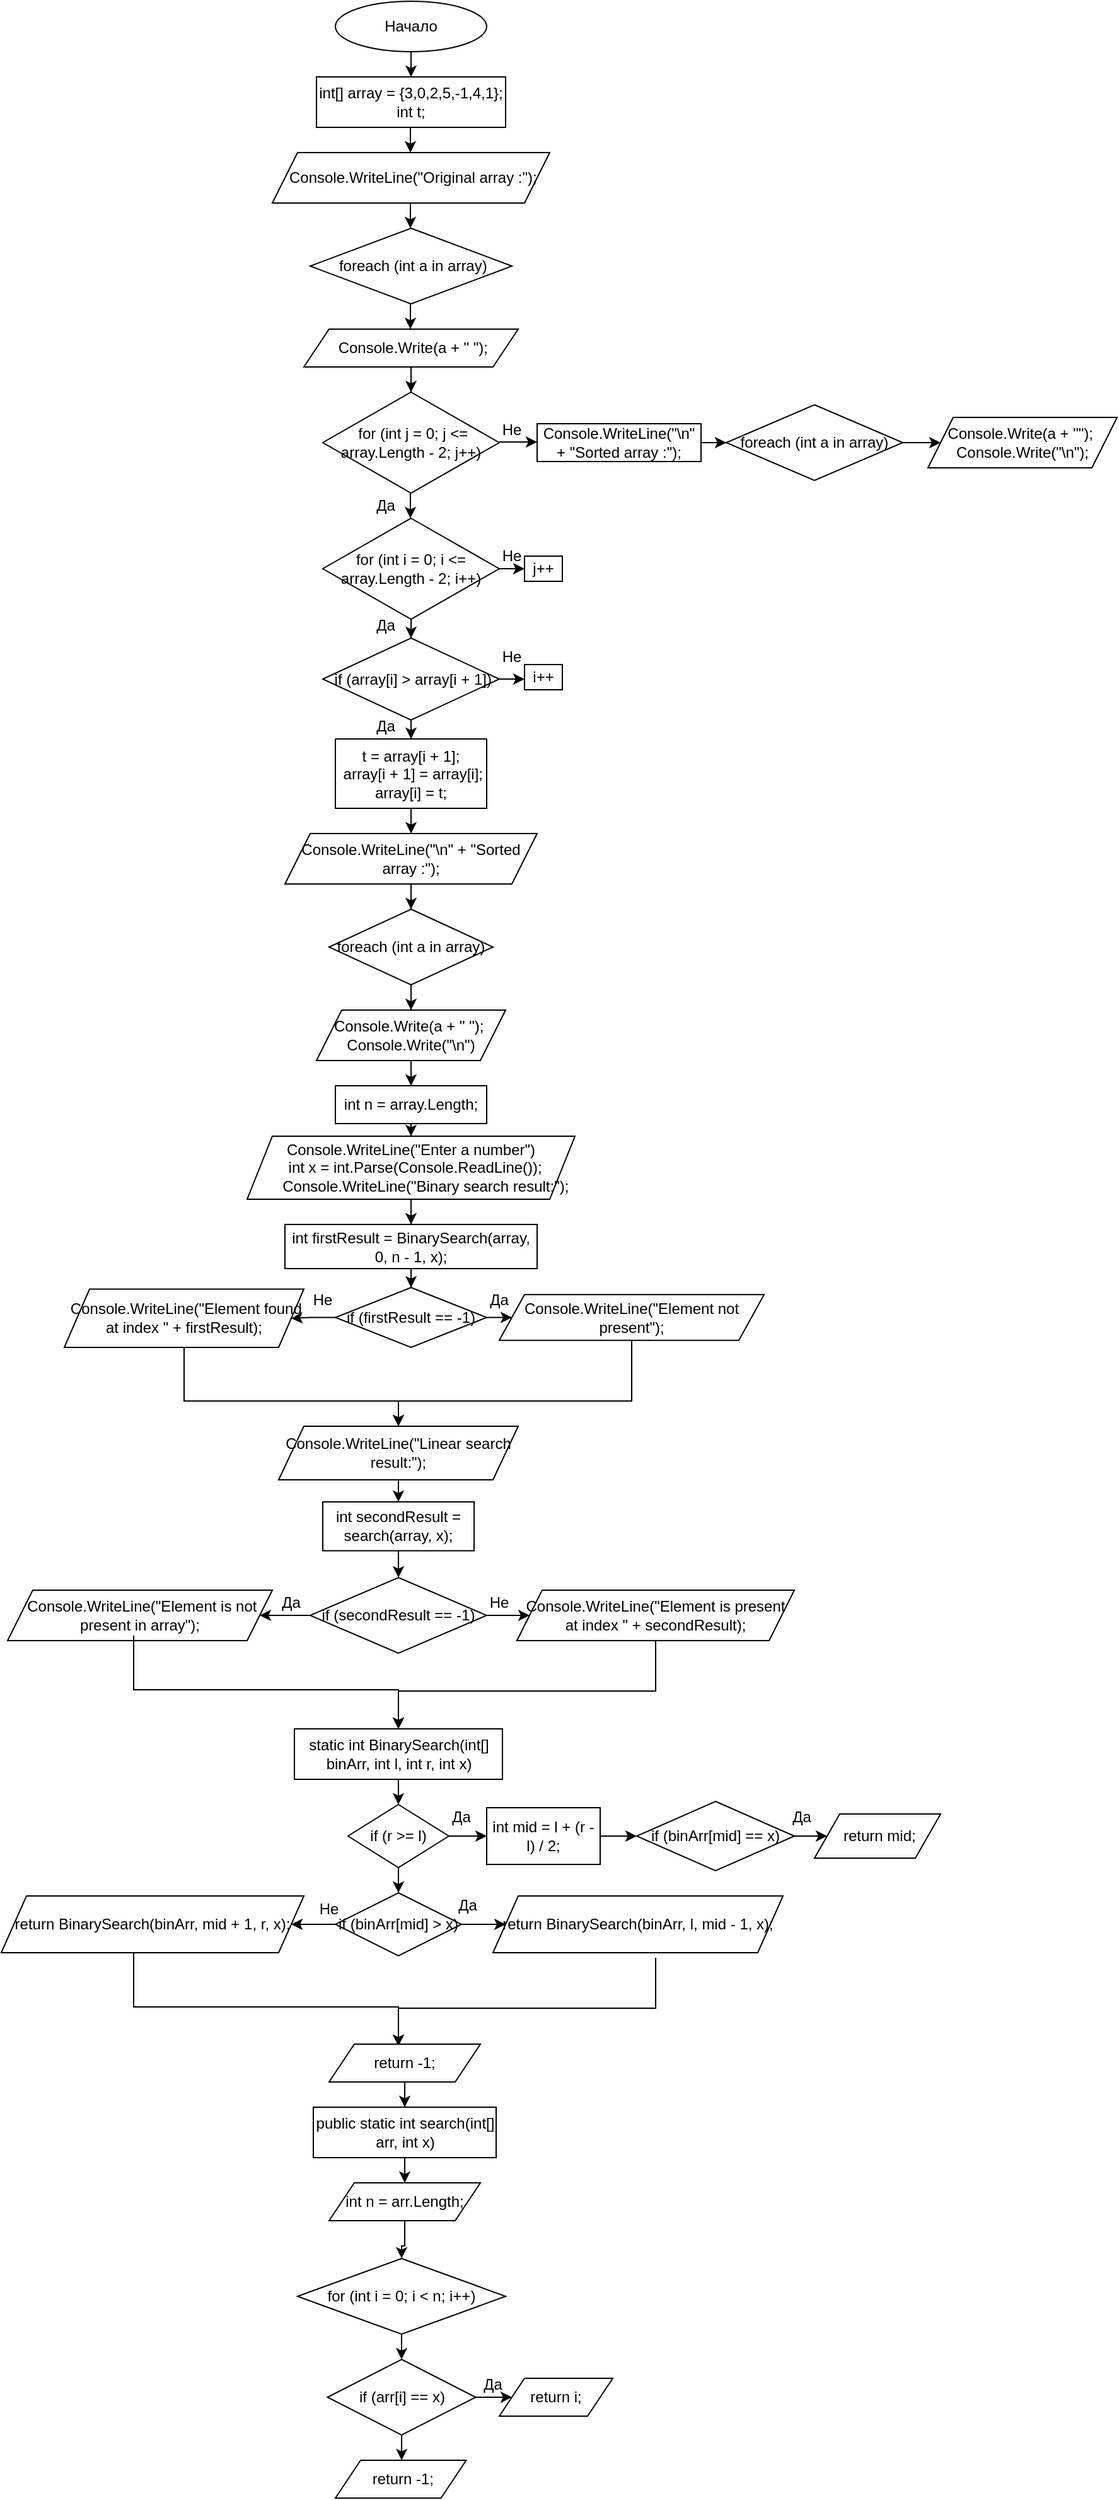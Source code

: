 <mxfile version="14.6.10" type="github">
  <diagram id="C5RBs43oDa-KdzZeNtuy" name="Page-1">
    <mxGraphModel dx="1865" dy="548" grid="1" gridSize="10" guides="1" tooltips="1" connect="1" arrows="1" fold="1" page="1" pageScale="1" pageWidth="827" pageHeight="1169" math="0" shadow="0">
      <root>
        <mxCell id="WIyWlLk6GJQsqaUBKTNV-0" />
        <mxCell id="WIyWlLk6GJQsqaUBKTNV-1" parent="WIyWlLk6GJQsqaUBKTNV-0" />
        <mxCell id="et5DmNB6f5RG3TRqAMo6-3" style="edgeStyle=orthogonalEdgeStyle;rounded=0;orthogonalLoop=1;jettySize=auto;html=1;" edge="1" parent="WIyWlLk6GJQsqaUBKTNV-1">
          <mxGeometry relative="1" as="geometry">
            <mxPoint x="219.5" y="120" as="targetPoint" />
            <mxPoint x="219.5" y="100" as="sourcePoint" />
          </mxGeometry>
        </mxCell>
        <mxCell id="et5DmNB6f5RG3TRqAMo6-2" style="edgeStyle=orthogonalEdgeStyle;rounded=0;orthogonalLoop=1;jettySize=auto;html=1;exitX=0.5;exitY=1;exitDx=0;exitDy=0;" edge="1" parent="WIyWlLk6GJQsqaUBKTNV-1" source="et5DmNB6f5RG3TRqAMo6-0">
          <mxGeometry relative="1" as="geometry">
            <mxPoint x="220" y="60" as="targetPoint" />
          </mxGeometry>
        </mxCell>
        <mxCell id="et5DmNB6f5RG3TRqAMo6-0" value="Начало" style="ellipse;whiteSpace=wrap;html=1;" vertex="1" parent="WIyWlLk6GJQsqaUBKTNV-1">
          <mxGeometry x="160" width="120" height="40" as="geometry" />
        </mxCell>
        <mxCell id="et5DmNB6f5RG3TRqAMo6-4" value="&lt;div&gt;int[] array = {3,0,2,5,-1,4,1};&lt;/div&gt;&lt;div&gt;&lt;span&gt;int t;&lt;/span&gt;&lt;/div&gt;" style="rounded=0;whiteSpace=wrap;html=1;" vertex="1" parent="WIyWlLk6GJQsqaUBKTNV-1">
          <mxGeometry x="145" y="60" width="150" height="40" as="geometry" />
        </mxCell>
        <mxCell id="et5DmNB6f5RG3TRqAMo6-6" value="&amp;nbsp;Console.WriteLine(&quot;Original array :&quot;);" style="shape=parallelogram;perimeter=parallelogramPerimeter;whiteSpace=wrap;html=1;fixedSize=1;" vertex="1" parent="WIyWlLk6GJQsqaUBKTNV-1">
          <mxGeometry x="110" y="120" width="220" height="40" as="geometry" />
        </mxCell>
        <mxCell id="et5DmNB6f5RG3TRqAMo6-8" style="edgeStyle=orthogonalEdgeStyle;rounded=0;orthogonalLoop=1;jettySize=auto;html=1;exitX=0.5;exitY=1;exitDx=0;exitDy=0;" edge="1" parent="WIyWlLk6GJQsqaUBKTNV-1">
          <mxGeometry relative="1" as="geometry">
            <mxPoint x="219.5" y="160" as="sourcePoint" />
            <mxPoint x="219.5" y="180" as="targetPoint" />
          </mxGeometry>
        </mxCell>
        <mxCell id="et5DmNB6f5RG3TRqAMo6-9" value="&amp;nbsp;foreach (int a in array)" style="rhombus;whiteSpace=wrap;html=1;" vertex="1" parent="WIyWlLk6GJQsqaUBKTNV-1">
          <mxGeometry x="140" y="180" width="160" height="60" as="geometry" />
        </mxCell>
        <mxCell id="et5DmNB6f5RG3TRqAMo6-10" style="edgeStyle=orthogonalEdgeStyle;rounded=0;orthogonalLoop=1;jettySize=auto;html=1;exitX=0.5;exitY=1;exitDx=0;exitDy=0;" edge="1" parent="WIyWlLk6GJQsqaUBKTNV-1">
          <mxGeometry relative="1" as="geometry">
            <mxPoint x="219.5" y="240" as="sourcePoint" />
            <mxPoint x="219.5" y="260" as="targetPoint" />
          </mxGeometry>
        </mxCell>
        <mxCell id="et5DmNB6f5RG3TRqAMo6-17" value="" style="edgeStyle=orthogonalEdgeStyle;rounded=0;orthogonalLoop=1;jettySize=auto;html=1;" edge="1" parent="WIyWlLk6GJQsqaUBKTNV-1" source="et5DmNB6f5RG3TRqAMo6-14" target="et5DmNB6f5RG3TRqAMo6-16">
          <mxGeometry relative="1" as="geometry" />
        </mxCell>
        <mxCell id="et5DmNB6f5RG3TRqAMo6-14" value="&amp;nbsp;Console.Write(a + &quot; &quot;);" style="shape=parallelogram;perimeter=parallelogramPerimeter;whiteSpace=wrap;html=1;fixedSize=1;" vertex="1" parent="WIyWlLk6GJQsqaUBKTNV-1">
          <mxGeometry x="135" y="260" width="170" height="30" as="geometry" />
        </mxCell>
        <mxCell id="et5DmNB6f5RG3TRqAMo6-16" value="&amp;nbsp;for (int j = 0; j &amp;lt;= array.Length - 2; j++)" style="rhombus;whiteSpace=wrap;html=1;" vertex="1" parent="WIyWlLk6GJQsqaUBKTNV-1">
          <mxGeometry x="150" y="310" width="140" height="80" as="geometry" />
        </mxCell>
        <mxCell id="et5DmNB6f5RG3TRqAMo6-31" value="" style="edgeStyle=orthogonalEdgeStyle;rounded=0;orthogonalLoop=1;jettySize=auto;html=1;" edge="1" parent="WIyWlLk6GJQsqaUBKTNV-1" source="et5DmNB6f5RG3TRqAMo6-18" target="et5DmNB6f5RG3TRqAMo6-30">
          <mxGeometry relative="1" as="geometry" />
        </mxCell>
        <mxCell id="et5DmNB6f5RG3TRqAMo6-18" value="for (int i = 0; i &amp;lt;= array.Length - 2; i++)" style="rhombus;whiteSpace=wrap;html=1;" vertex="1" parent="WIyWlLk6GJQsqaUBKTNV-1">
          <mxGeometry x="150" y="410" width="140" height="80" as="geometry" />
        </mxCell>
        <mxCell id="et5DmNB6f5RG3TRqAMo6-20" value="" style="edgeStyle=orthogonalEdgeStyle;rounded=0;orthogonalLoop=1;jettySize=auto;html=1;" edge="1" parent="WIyWlLk6GJQsqaUBKTNV-1">
          <mxGeometry relative="1" as="geometry">
            <mxPoint x="290" y="349.5" as="sourcePoint" />
            <mxPoint x="320" y="349.5" as="targetPoint" />
          </mxGeometry>
        </mxCell>
        <mxCell id="et5DmNB6f5RG3TRqAMo6-21" value="Не" style="text;html=1;strokeColor=none;fillColor=none;align=center;verticalAlign=middle;whiteSpace=wrap;rounded=0;" vertex="1" parent="WIyWlLk6GJQsqaUBKTNV-1">
          <mxGeometry x="280" y="330" width="40" height="20" as="geometry" />
        </mxCell>
        <mxCell id="et5DmNB6f5RG3TRqAMo6-22" value="" style="edgeStyle=orthogonalEdgeStyle;rounded=0;orthogonalLoop=1;jettySize=auto;html=1;" edge="1" parent="WIyWlLk6GJQsqaUBKTNV-1">
          <mxGeometry relative="1" as="geometry">
            <mxPoint x="219.5" y="390" as="sourcePoint" />
            <mxPoint x="219.5" y="410" as="targetPoint" />
          </mxGeometry>
        </mxCell>
        <mxCell id="et5DmNB6f5RG3TRqAMo6-26" value="" style="edgeStyle=orthogonalEdgeStyle;rounded=0;orthogonalLoop=1;jettySize=auto;html=1;" edge="1" parent="WIyWlLk6GJQsqaUBKTNV-1" source="et5DmNB6f5RG3TRqAMo6-23" target="et5DmNB6f5RG3TRqAMo6-25">
          <mxGeometry relative="1" as="geometry" />
        </mxCell>
        <mxCell id="et5DmNB6f5RG3TRqAMo6-23" value="Console.WriteLine(&quot;\n&quot; + &quot;Sorted array :&quot;);" style="rounded=0;whiteSpace=wrap;html=1;" vertex="1" parent="WIyWlLk6GJQsqaUBKTNV-1">
          <mxGeometry x="320" y="335" width="130" height="30" as="geometry" />
        </mxCell>
        <mxCell id="et5DmNB6f5RG3TRqAMo6-24" value="Да" style="text;html=1;strokeColor=none;fillColor=none;align=center;verticalAlign=middle;whiteSpace=wrap;rounded=0;" vertex="1" parent="WIyWlLk6GJQsqaUBKTNV-1">
          <mxGeometry x="180" y="390" width="40" height="20" as="geometry" />
        </mxCell>
        <mxCell id="et5DmNB6f5RG3TRqAMo6-28" value="" style="edgeStyle=orthogonalEdgeStyle;rounded=0;orthogonalLoop=1;jettySize=auto;html=1;" edge="1" parent="WIyWlLk6GJQsqaUBKTNV-1" source="et5DmNB6f5RG3TRqAMo6-25">
          <mxGeometry relative="1" as="geometry">
            <mxPoint x="640" y="350" as="targetPoint" />
          </mxGeometry>
        </mxCell>
        <mxCell id="et5DmNB6f5RG3TRqAMo6-25" value="foreach (int a in array)" style="rhombus;whiteSpace=wrap;html=1;rounded=0;" vertex="1" parent="WIyWlLk6GJQsqaUBKTNV-1">
          <mxGeometry x="470" y="320" width="140" height="60" as="geometry" />
        </mxCell>
        <mxCell id="et5DmNB6f5RG3TRqAMo6-29" value="&lt;div&gt;Console.Write(a + &quot;&quot;);&lt;span&gt;&amp;nbsp; Console.Write(&quot;\n&quot;);&lt;/span&gt;&lt;/div&gt;" style="shape=parallelogram;perimeter=parallelogramPerimeter;whiteSpace=wrap;html=1;fixedSize=1;" vertex="1" parent="WIyWlLk6GJQsqaUBKTNV-1">
          <mxGeometry x="630" y="330" width="150" height="40" as="geometry" />
        </mxCell>
        <mxCell id="et5DmNB6f5RG3TRqAMo6-43" value="" style="edgeStyle=orthogonalEdgeStyle;rounded=0;orthogonalLoop=1;jettySize=auto;html=1;" edge="1" parent="WIyWlLk6GJQsqaUBKTNV-1" source="et5DmNB6f5RG3TRqAMo6-30" target="et5DmNB6f5RG3TRqAMo6-42">
          <mxGeometry relative="1" as="geometry" />
        </mxCell>
        <mxCell id="et5DmNB6f5RG3TRqAMo6-30" value="&amp;nbsp;if (array[i] &amp;gt; array[i + 1])" style="rhombus;whiteSpace=wrap;html=1;" vertex="1" parent="WIyWlLk6GJQsqaUBKTNV-1">
          <mxGeometry x="150" y="505" width="140" height="65" as="geometry" />
        </mxCell>
        <mxCell id="et5DmNB6f5RG3TRqAMo6-32" value="Да" style="text;html=1;strokeColor=none;fillColor=none;align=center;verticalAlign=middle;whiteSpace=wrap;rounded=0;" vertex="1" parent="WIyWlLk6GJQsqaUBKTNV-1">
          <mxGeometry x="180" y="485" width="40" height="20" as="geometry" />
        </mxCell>
        <mxCell id="et5DmNB6f5RG3TRqAMo6-33" value="Не" style="text;html=1;strokeColor=none;fillColor=none;align=center;verticalAlign=middle;whiteSpace=wrap;rounded=0;" vertex="1" parent="WIyWlLk6GJQsqaUBKTNV-1">
          <mxGeometry x="280" y="430" width="40" height="20" as="geometry" />
        </mxCell>
        <mxCell id="et5DmNB6f5RG3TRqAMo6-36" value="" style="edgeStyle=orthogonalEdgeStyle;rounded=0;orthogonalLoop=1;jettySize=auto;html=1;" edge="1" parent="WIyWlLk6GJQsqaUBKTNV-1">
          <mxGeometry relative="1" as="geometry">
            <mxPoint x="290" y="450" as="sourcePoint" />
            <mxPoint x="310" y="450" as="targetPoint" />
          </mxGeometry>
        </mxCell>
        <mxCell id="et5DmNB6f5RG3TRqAMo6-37" value="j++" style="rounded=0;whiteSpace=wrap;html=1;" vertex="1" parent="WIyWlLk6GJQsqaUBKTNV-1">
          <mxGeometry x="310" y="440" width="30" height="20" as="geometry" />
        </mxCell>
        <mxCell id="et5DmNB6f5RG3TRqAMo6-38" value="" style="edgeStyle=orthogonalEdgeStyle;rounded=0;orthogonalLoop=1;jettySize=auto;html=1;" edge="1" parent="WIyWlLk6GJQsqaUBKTNV-1">
          <mxGeometry relative="1" as="geometry">
            <mxPoint x="290" y="537.5" as="sourcePoint" />
            <mxPoint x="310" y="537.5" as="targetPoint" />
          </mxGeometry>
        </mxCell>
        <mxCell id="et5DmNB6f5RG3TRqAMo6-39" value="i++" style="rounded=0;whiteSpace=wrap;html=1;" vertex="1" parent="WIyWlLk6GJQsqaUBKTNV-1">
          <mxGeometry x="310" y="526" width="30" height="20" as="geometry" />
        </mxCell>
        <mxCell id="et5DmNB6f5RG3TRqAMo6-41" value="Не" style="text;html=1;strokeColor=none;fillColor=none;align=center;verticalAlign=middle;whiteSpace=wrap;rounded=0;" vertex="1" parent="WIyWlLk6GJQsqaUBKTNV-1">
          <mxGeometry x="280" y="510" width="40" height="20" as="geometry" />
        </mxCell>
        <mxCell id="et5DmNB6f5RG3TRqAMo6-46" value="" style="edgeStyle=orthogonalEdgeStyle;rounded=0;orthogonalLoop=1;jettySize=auto;html=1;" edge="1" parent="WIyWlLk6GJQsqaUBKTNV-1" source="et5DmNB6f5RG3TRqAMo6-42">
          <mxGeometry relative="1" as="geometry">
            <mxPoint x="220" y="660" as="targetPoint" />
          </mxGeometry>
        </mxCell>
        <mxCell id="et5DmNB6f5RG3TRqAMo6-42" value="&lt;div&gt;t = array[i + 1];&lt;/div&gt;&lt;div&gt;&lt;span&gt;&amp;nbsp;array[i + 1] = array[i];&lt;/span&gt;&lt;/div&gt;&lt;div&gt;&lt;span&gt;array[i] = t;&lt;/span&gt;&lt;/div&gt;" style="whiteSpace=wrap;html=1;" vertex="1" parent="WIyWlLk6GJQsqaUBKTNV-1">
          <mxGeometry x="160" y="585" width="120" height="55" as="geometry" />
        </mxCell>
        <mxCell id="et5DmNB6f5RG3TRqAMo6-44" value="Да" style="text;html=1;strokeColor=none;fillColor=none;align=center;verticalAlign=middle;whiteSpace=wrap;rounded=0;" vertex="1" parent="WIyWlLk6GJQsqaUBKTNV-1">
          <mxGeometry x="180" y="565" width="40" height="20" as="geometry" />
        </mxCell>
        <mxCell id="et5DmNB6f5RG3TRqAMo6-49" value="" style="edgeStyle=orthogonalEdgeStyle;rounded=0;orthogonalLoop=1;jettySize=auto;html=1;" edge="1" parent="WIyWlLk6GJQsqaUBKTNV-1" source="et5DmNB6f5RG3TRqAMo6-47" target="et5DmNB6f5RG3TRqAMo6-48">
          <mxGeometry relative="1" as="geometry" />
        </mxCell>
        <mxCell id="et5DmNB6f5RG3TRqAMo6-47" value="Console.WriteLine(&quot;\n&quot; + &quot;Sorted array :&quot;);" style="shape=parallelogram;perimeter=parallelogramPerimeter;whiteSpace=wrap;html=1;fixedSize=1;" vertex="1" parent="WIyWlLk6GJQsqaUBKTNV-1">
          <mxGeometry x="120" y="660" width="200" height="40" as="geometry" />
        </mxCell>
        <mxCell id="et5DmNB6f5RG3TRqAMo6-51" value="" style="edgeStyle=orthogonalEdgeStyle;rounded=0;orthogonalLoop=1;jettySize=auto;html=1;" edge="1" parent="WIyWlLk6GJQsqaUBKTNV-1" source="et5DmNB6f5RG3TRqAMo6-48" target="et5DmNB6f5RG3TRqAMo6-50">
          <mxGeometry relative="1" as="geometry" />
        </mxCell>
        <mxCell id="et5DmNB6f5RG3TRqAMo6-48" value="foreach (int a in array)" style="rhombus;whiteSpace=wrap;html=1;" vertex="1" parent="WIyWlLk6GJQsqaUBKTNV-1">
          <mxGeometry x="155" y="720" width="130" height="60" as="geometry" />
        </mxCell>
        <mxCell id="et5DmNB6f5RG3TRqAMo6-53" value="" style="edgeStyle=orthogonalEdgeStyle;rounded=0;orthogonalLoop=1;jettySize=auto;html=1;" edge="1" parent="WIyWlLk6GJQsqaUBKTNV-1" source="et5DmNB6f5RG3TRqAMo6-50" target="et5DmNB6f5RG3TRqAMo6-52">
          <mxGeometry relative="1" as="geometry" />
        </mxCell>
        <mxCell id="et5DmNB6f5RG3TRqAMo6-50" value="&lt;div&gt;Console.Write(a + &quot; &quot;);&lt;span&gt;&amp;nbsp; Console.Write(&quot;\n&quot;)&lt;/span&gt;&lt;/div&gt;" style="shape=parallelogram;perimeter=parallelogramPerimeter;whiteSpace=wrap;html=1;fixedSize=1;" vertex="1" parent="WIyWlLk6GJQsqaUBKTNV-1">
          <mxGeometry x="145" y="800" width="150" height="40" as="geometry" />
        </mxCell>
        <mxCell id="et5DmNB6f5RG3TRqAMo6-55" value="" style="edgeStyle=orthogonalEdgeStyle;rounded=0;orthogonalLoop=1;jettySize=auto;html=1;" edge="1" parent="WIyWlLk6GJQsqaUBKTNV-1" source="et5DmNB6f5RG3TRqAMo6-52" target="et5DmNB6f5RG3TRqAMo6-54">
          <mxGeometry relative="1" as="geometry" />
        </mxCell>
        <mxCell id="et5DmNB6f5RG3TRqAMo6-52" value="int n = array.Length;" style="whiteSpace=wrap;html=1;" vertex="1" parent="WIyWlLk6GJQsqaUBKTNV-1">
          <mxGeometry x="160" y="860" width="120" height="30" as="geometry" />
        </mxCell>
        <mxCell id="et5DmNB6f5RG3TRqAMo6-57" value="" style="edgeStyle=orthogonalEdgeStyle;rounded=0;orthogonalLoop=1;jettySize=auto;html=1;" edge="1" parent="WIyWlLk6GJQsqaUBKTNV-1" source="et5DmNB6f5RG3TRqAMo6-54" target="et5DmNB6f5RG3TRqAMo6-56">
          <mxGeometry relative="1" as="geometry" />
        </mxCell>
        <mxCell id="et5DmNB6f5RG3TRqAMo6-54" value="&lt;div&gt;Console.WriteLine(&quot;Enter a number&quot;)&lt;/div&gt;&lt;div&gt;&amp;nbsp; int x = int.Parse(Console.ReadLine());&lt;/div&gt;&lt;div&gt;&amp;nbsp; &amp;nbsp; &amp;nbsp; &amp;nbsp;Console.WriteLine(&quot;Binary search result:&quot;);&lt;/div&gt;" style="shape=parallelogram;perimeter=parallelogramPerimeter;whiteSpace=wrap;html=1;fixedSize=1;" vertex="1" parent="WIyWlLk6GJQsqaUBKTNV-1">
          <mxGeometry x="90" y="900" width="260" height="50" as="geometry" />
        </mxCell>
        <mxCell id="et5DmNB6f5RG3TRqAMo6-59" value="" style="edgeStyle=orthogonalEdgeStyle;rounded=0;orthogonalLoop=1;jettySize=auto;html=1;" edge="1" parent="WIyWlLk6GJQsqaUBKTNV-1" source="et5DmNB6f5RG3TRqAMo6-56" target="et5DmNB6f5RG3TRqAMo6-58">
          <mxGeometry relative="1" as="geometry" />
        </mxCell>
        <mxCell id="et5DmNB6f5RG3TRqAMo6-56" value="int firstResult = BinarySearch(array, 0, n - 1, x);" style="whiteSpace=wrap;html=1;" vertex="1" parent="WIyWlLk6GJQsqaUBKTNV-1">
          <mxGeometry x="120" y="970" width="200" height="35" as="geometry" />
        </mxCell>
        <mxCell id="et5DmNB6f5RG3TRqAMo6-61" value="" style="edgeStyle=orthogonalEdgeStyle;rounded=0;orthogonalLoop=1;jettySize=auto;html=1;" edge="1" parent="WIyWlLk6GJQsqaUBKTNV-1" source="et5DmNB6f5RG3TRqAMo6-58" target="et5DmNB6f5RG3TRqAMo6-60">
          <mxGeometry relative="1" as="geometry" />
        </mxCell>
        <mxCell id="et5DmNB6f5RG3TRqAMo6-65" value="" style="edgeStyle=orthogonalEdgeStyle;rounded=0;orthogonalLoop=1;jettySize=auto;html=1;" edge="1" parent="WIyWlLk6GJQsqaUBKTNV-1" source="et5DmNB6f5RG3TRqAMo6-58" target="et5DmNB6f5RG3TRqAMo6-64">
          <mxGeometry relative="1" as="geometry" />
        </mxCell>
        <mxCell id="et5DmNB6f5RG3TRqAMo6-58" value="if (firstResult == -1)" style="rhombus;whiteSpace=wrap;html=1;" vertex="1" parent="WIyWlLk6GJQsqaUBKTNV-1">
          <mxGeometry x="160" y="1020" width="120" height="47.5" as="geometry" />
        </mxCell>
        <mxCell id="et5DmNB6f5RG3TRqAMo6-82" style="edgeStyle=orthogonalEdgeStyle;rounded=0;orthogonalLoop=1;jettySize=auto;html=1;entryX=0.5;entryY=0;entryDx=0;entryDy=0;" edge="1" parent="WIyWlLk6GJQsqaUBKTNV-1" source="et5DmNB6f5RG3TRqAMo6-60" target="et5DmNB6f5RG3TRqAMo6-80">
          <mxGeometry relative="1" as="geometry">
            <mxPoint x="390" y="1110" as="targetPoint" />
            <Array as="points">
              <mxPoint x="395" y="1110" />
              <mxPoint x="210" y="1110" />
            </Array>
          </mxGeometry>
        </mxCell>
        <mxCell id="et5DmNB6f5RG3TRqAMo6-60" value="Console.WriteLine(&quot;Element not present&quot;);" style="shape=parallelogram;perimeter=parallelogramPerimeter;whiteSpace=wrap;html=1;fixedSize=1;" vertex="1" parent="WIyWlLk6GJQsqaUBKTNV-1">
          <mxGeometry x="290" y="1025.62" width="210" height="36.25" as="geometry" />
        </mxCell>
        <mxCell id="et5DmNB6f5RG3TRqAMo6-62" value="Да" style="text;html=1;strokeColor=none;fillColor=none;align=center;verticalAlign=middle;whiteSpace=wrap;rounded=0;" vertex="1" parent="WIyWlLk6GJQsqaUBKTNV-1">
          <mxGeometry x="270" y="1020" width="40" height="20" as="geometry" />
        </mxCell>
        <mxCell id="et5DmNB6f5RG3TRqAMo6-81" value="" style="edgeStyle=orthogonalEdgeStyle;rounded=0;orthogonalLoop=1;jettySize=auto;html=1;" edge="1" parent="WIyWlLk6GJQsqaUBKTNV-1" source="et5DmNB6f5RG3TRqAMo6-64" target="et5DmNB6f5RG3TRqAMo6-80">
          <mxGeometry relative="1" as="geometry">
            <Array as="points">
              <mxPoint x="40" y="1110" />
              <mxPoint x="210" y="1110" />
            </Array>
          </mxGeometry>
        </mxCell>
        <mxCell id="et5DmNB6f5RG3TRqAMo6-64" value="&amp;nbsp;Console.WriteLine(&quot;Element found at index &quot; + firstResult);" style="shape=parallelogram;perimeter=parallelogramPerimeter;whiteSpace=wrap;html=1;fixedSize=1;" vertex="1" parent="WIyWlLk6GJQsqaUBKTNV-1">
          <mxGeometry x="-55" y="1021.25" width="190" height="46.25" as="geometry" />
        </mxCell>
        <mxCell id="et5DmNB6f5RG3TRqAMo6-66" value="Не" style="text;html=1;strokeColor=none;fillColor=none;align=center;verticalAlign=middle;whiteSpace=wrap;rounded=0;" vertex="1" parent="WIyWlLk6GJQsqaUBKTNV-1">
          <mxGeometry x="130" y="1020" width="40" height="20" as="geometry" />
        </mxCell>
        <mxCell id="et5DmNB6f5RG3TRqAMo6-84" value="" style="edgeStyle=orthogonalEdgeStyle;rounded=0;orthogonalLoop=1;jettySize=auto;html=1;" edge="1" parent="WIyWlLk6GJQsqaUBKTNV-1" source="et5DmNB6f5RG3TRqAMo6-80" target="et5DmNB6f5RG3TRqAMo6-83">
          <mxGeometry relative="1" as="geometry" />
        </mxCell>
        <mxCell id="et5DmNB6f5RG3TRqAMo6-80" value="Console.WriteLine(&quot;Linear search result:&quot;);" style="shape=parallelogram;perimeter=parallelogramPerimeter;whiteSpace=wrap;html=1;fixedSize=1;" vertex="1" parent="WIyWlLk6GJQsqaUBKTNV-1">
          <mxGeometry x="115" y="1130" width="190" height="42.5" as="geometry" />
        </mxCell>
        <mxCell id="et5DmNB6f5RG3TRqAMo6-88" value="" style="edgeStyle=orthogonalEdgeStyle;rounded=0;orthogonalLoop=1;jettySize=auto;html=1;" edge="1" parent="WIyWlLk6GJQsqaUBKTNV-1" source="et5DmNB6f5RG3TRqAMo6-83" target="et5DmNB6f5RG3TRqAMo6-87">
          <mxGeometry relative="1" as="geometry" />
        </mxCell>
        <mxCell id="et5DmNB6f5RG3TRqAMo6-83" value="int secondResult = search(array, x);" style="whiteSpace=wrap;html=1;" vertex="1" parent="WIyWlLk6GJQsqaUBKTNV-1">
          <mxGeometry x="150" y="1190" width="120" height="38.75" as="geometry" />
        </mxCell>
        <mxCell id="et5DmNB6f5RG3TRqAMo6-90" value="" style="edgeStyle=orthogonalEdgeStyle;rounded=0;orthogonalLoop=1;jettySize=auto;html=1;" edge="1" parent="WIyWlLk6GJQsqaUBKTNV-1" source="et5DmNB6f5RG3TRqAMo6-87" target="et5DmNB6f5RG3TRqAMo6-89">
          <mxGeometry relative="1" as="geometry" />
        </mxCell>
        <mxCell id="et5DmNB6f5RG3TRqAMo6-93" value="" style="edgeStyle=orthogonalEdgeStyle;rounded=0;orthogonalLoop=1;jettySize=auto;html=1;" edge="1" parent="WIyWlLk6GJQsqaUBKTNV-1" source="et5DmNB6f5RG3TRqAMo6-87" target="et5DmNB6f5RG3TRqAMo6-92">
          <mxGeometry relative="1" as="geometry" />
        </mxCell>
        <mxCell id="et5DmNB6f5RG3TRqAMo6-87" value="if (secondResult == -1)" style="rhombus;whiteSpace=wrap;html=1;" vertex="1" parent="WIyWlLk6GJQsqaUBKTNV-1">
          <mxGeometry x="140" y="1250" width="140" height="60" as="geometry" />
        </mxCell>
        <mxCell id="et5DmNB6f5RG3TRqAMo6-89" value="&amp;nbsp;Console.WriteLine(&quot;Element is not present in array&quot;);" style="shape=parallelogram;perimeter=parallelogramPerimeter;whiteSpace=wrap;html=1;fixedSize=1;" vertex="1" parent="WIyWlLk6GJQsqaUBKTNV-1">
          <mxGeometry x="-100" y="1260" width="210" height="40" as="geometry" />
        </mxCell>
        <mxCell id="et5DmNB6f5RG3TRqAMo6-91" value="Да" style="text;html=1;strokeColor=none;fillColor=none;align=center;verticalAlign=middle;whiteSpace=wrap;rounded=0;" vertex="1" parent="WIyWlLk6GJQsqaUBKTNV-1">
          <mxGeometry x="105" y="1260" width="40" height="20" as="geometry" />
        </mxCell>
        <mxCell id="et5DmNB6f5RG3TRqAMo6-92" value="Console.WriteLine(&quot;Element is present at index &quot; + secondResult);" style="shape=parallelogram;perimeter=parallelogramPerimeter;whiteSpace=wrap;html=1;fixedSize=1;" vertex="1" parent="WIyWlLk6GJQsqaUBKTNV-1">
          <mxGeometry x="304" y="1260" width="220" height="40" as="geometry" />
        </mxCell>
        <mxCell id="et5DmNB6f5RG3TRqAMo6-94" value="Не" style="text;html=1;strokeColor=none;fillColor=none;align=center;verticalAlign=middle;whiteSpace=wrap;rounded=0;" vertex="1" parent="WIyWlLk6GJQsqaUBKTNV-1">
          <mxGeometry x="270" y="1260" width="40" height="20" as="geometry" />
        </mxCell>
        <mxCell id="et5DmNB6f5RG3TRqAMo6-95" value="" style="edgeStyle=orthogonalEdgeStyle;rounded=0;orthogonalLoop=1;jettySize=auto;html=1;" edge="1" parent="WIyWlLk6GJQsqaUBKTNV-1">
          <mxGeometry relative="1" as="geometry">
            <mxPoint y="1296" as="sourcePoint" />
            <mxPoint x="210" y="1370" as="targetPoint" />
            <Array as="points">
              <mxPoint y="1339" />
              <mxPoint x="210" y="1339" />
            </Array>
          </mxGeometry>
        </mxCell>
        <mxCell id="et5DmNB6f5RG3TRqAMo6-96" style="edgeStyle=orthogonalEdgeStyle;rounded=0;orthogonalLoop=1;jettySize=auto;html=1;" edge="1" parent="WIyWlLk6GJQsqaUBKTNV-1">
          <mxGeometry relative="1" as="geometry">
            <mxPoint x="210" y="1370" as="targetPoint" />
            <mxPoint x="414" y="1300" as="sourcePoint" />
            <Array as="points">
              <mxPoint x="414" y="1340" />
              <mxPoint x="210" y="1340" />
            </Array>
          </mxGeometry>
        </mxCell>
        <mxCell id="et5DmNB6f5RG3TRqAMo6-99" value="" style="edgeStyle=orthogonalEdgeStyle;rounded=0;orthogonalLoop=1;jettySize=auto;html=1;" edge="1" parent="WIyWlLk6GJQsqaUBKTNV-1" source="et5DmNB6f5RG3TRqAMo6-97" target="et5DmNB6f5RG3TRqAMo6-98">
          <mxGeometry relative="1" as="geometry" />
        </mxCell>
        <mxCell id="et5DmNB6f5RG3TRqAMo6-97" value="static int BinarySearch(int[] binArr, int l, int r, int x)" style="rounded=0;whiteSpace=wrap;html=1;" vertex="1" parent="WIyWlLk6GJQsqaUBKTNV-1">
          <mxGeometry x="127.5" y="1370" width="165" height="40" as="geometry" />
        </mxCell>
        <mxCell id="et5DmNB6f5RG3TRqAMo6-101" value="" style="edgeStyle=orthogonalEdgeStyle;rounded=0;orthogonalLoop=1;jettySize=auto;html=1;" edge="1" parent="WIyWlLk6GJQsqaUBKTNV-1" source="et5DmNB6f5RG3TRqAMo6-98" target="et5DmNB6f5RG3TRqAMo6-100">
          <mxGeometry relative="1" as="geometry" />
        </mxCell>
        <mxCell id="et5DmNB6f5RG3TRqAMo6-109" value="" style="edgeStyle=orthogonalEdgeStyle;rounded=0;orthogonalLoop=1;jettySize=auto;html=1;" edge="1" parent="WIyWlLk6GJQsqaUBKTNV-1" source="et5DmNB6f5RG3TRqAMo6-98" target="et5DmNB6f5RG3TRqAMo6-108">
          <mxGeometry relative="1" as="geometry" />
        </mxCell>
        <mxCell id="et5DmNB6f5RG3TRqAMo6-98" value="if (r &amp;gt;= l)" style="rhombus;whiteSpace=wrap;html=1;rounded=0;" vertex="1" parent="WIyWlLk6GJQsqaUBKTNV-1">
          <mxGeometry x="170" y="1430" width="80" height="50" as="geometry" />
        </mxCell>
        <mxCell id="et5DmNB6f5RG3TRqAMo6-104" value="" style="edgeStyle=orthogonalEdgeStyle;rounded=0;orthogonalLoop=1;jettySize=auto;html=1;" edge="1" parent="WIyWlLk6GJQsqaUBKTNV-1" source="et5DmNB6f5RG3TRqAMo6-100" target="et5DmNB6f5RG3TRqAMo6-103">
          <mxGeometry relative="1" as="geometry" />
        </mxCell>
        <mxCell id="et5DmNB6f5RG3TRqAMo6-100" value="int mid = l + (r - l) / 2;" style="whiteSpace=wrap;html=1;rounded=0;" vertex="1" parent="WIyWlLk6GJQsqaUBKTNV-1">
          <mxGeometry x="280" y="1432.5" width="90" height="45" as="geometry" />
        </mxCell>
        <mxCell id="et5DmNB6f5RG3TRqAMo6-102" value="Да" style="text;html=1;strokeColor=none;fillColor=none;align=center;verticalAlign=middle;whiteSpace=wrap;rounded=0;" vertex="1" parent="WIyWlLk6GJQsqaUBKTNV-1">
          <mxGeometry x="240" y="1430" width="40" height="20" as="geometry" />
        </mxCell>
        <mxCell id="et5DmNB6f5RG3TRqAMo6-106" value="" style="edgeStyle=orthogonalEdgeStyle;rounded=0;orthogonalLoop=1;jettySize=auto;html=1;" edge="1" parent="WIyWlLk6GJQsqaUBKTNV-1" source="et5DmNB6f5RG3TRqAMo6-103" target="et5DmNB6f5RG3TRqAMo6-105">
          <mxGeometry relative="1" as="geometry" />
        </mxCell>
        <mxCell id="et5DmNB6f5RG3TRqAMo6-103" value="if (binArr[mid] == x)" style="rhombus;whiteSpace=wrap;html=1;rounded=0;" vertex="1" parent="WIyWlLk6GJQsqaUBKTNV-1">
          <mxGeometry x="399" y="1427.5" width="125" height="55" as="geometry" />
        </mxCell>
        <mxCell id="et5DmNB6f5RG3TRqAMo6-105" value="&amp;nbsp;return mid;" style="shape=parallelogram;perimeter=parallelogramPerimeter;whiteSpace=wrap;html=1;fixedSize=1;rounded=0;" vertex="1" parent="WIyWlLk6GJQsqaUBKTNV-1">
          <mxGeometry x="540" y="1437.5" width="100" height="35" as="geometry" />
        </mxCell>
        <mxCell id="et5DmNB6f5RG3TRqAMo6-107" value="Да" style="text;html=1;strokeColor=none;fillColor=none;align=center;verticalAlign=middle;whiteSpace=wrap;rounded=0;" vertex="1" parent="WIyWlLk6GJQsqaUBKTNV-1">
          <mxGeometry x="510" y="1430" width="40" height="20" as="geometry" />
        </mxCell>
        <mxCell id="et5DmNB6f5RG3TRqAMo6-111" value="" style="edgeStyle=orthogonalEdgeStyle;rounded=0;orthogonalLoop=1;jettySize=auto;html=1;" edge="1" parent="WIyWlLk6GJQsqaUBKTNV-1" source="et5DmNB6f5RG3TRqAMo6-108" target="et5DmNB6f5RG3TRqAMo6-110">
          <mxGeometry relative="1" as="geometry" />
        </mxCell>
        <mxCell id="et5DmNB6f5RG3TRqAMo6-114" value="" style="edgeStyle=orthogonalEdgeStyle;rounded=0;orthogonalLoop=1;jettySize=auto;html=1;" edge="1" parent="WIyWlLk6GJQsqaUBKTNV-1" source="et5DmNB6f5RG3TRqAMo6-108" target="et5DmNB6f5RG3TRqAMo6-113">
          <mxGeometry relative="1" as="geometry" />
        </mxCell>
        <mxCell id="et5DmNB6f5RG3TRqAMo6-108" value="if (binArr[mid] &amp;gt; x)" style="rhombus;whiteSpace=wrap;html=1;rounded=0;" vertex="1" parent="WIyWlLk6GJQsqaUBKTNV-1">
          <mxGeometry x="160" y="1500" width="100" height="50" as="geometry" />
        </mxCell>
        <mxCell id="et5DmNB6f5RG3TRqAMo6-110" value="return BinarySearch(binArr, l, mid - 1, x);" style="shape=parallelogram;perimeter=parallelogramPerimeter;whiteSpace=wrap;html=1;fixedSize=1;rounded=0;" vertex="1" parent="WIyWlLk6GJQsqaUBKTNV-1">
          <mxGeometry x="285" y="1502.5" width="230" height="45" as="geometry" />
        </mxCell>
        <mxCell id="et5DmNB6f5RG3TRqAMo6-112" value="Да" style="text;html=1;strokeColor=none;fillColor=none;align=center;verticalAlign=middle;whiteSpace=wrap;rounded=0;" vertex="1" parent="WIyWlLk6GJQsqaUBKTNV-1">
          <mxGeometry x="245" y="1500" width="40" height="20" as="geometry" />
        </mxCell>
        <mxCell id="et5DmNB6f5RG3TRqAMo6-113" value="return BinarySearch(binArr, mid + 1, r, x);" style="shape=parallelogram;perimeter=parallelogramPerimeter;whiteSpace=wrap;html=1;fixedSize=1;rounded=0;" vertex="1" parent="WIyWlLk6GJQsqaUBKTNV-1">
          <mxGeometry x="-105" y="1502.5" width="240" height="45" as="geometry" />
        </mxCell>
        <mxCell id="et5DmNB6f5RG3TRqAMo6-115" value="Не" style="text;html=1;strokeColor=none;fillColor=none;align=center;verticalAlign=middle;whiteSpace=wrap;rounded=0;" vertex="1" parent="WIyWlLk6GJQsqaUBKTNV-1">
          <mxGeometry x="135" y="1502.5" width="40" height="20" as="geometry" />
        </mxCell>
        <mxCell id="et5DmNB6f5RG3TRqAMo6-116" value="" style="edgeStyle=orthogonalEdgeStyle;rounded=0;orthogonalLoop=1;jettySize=auto;html=1;" edge="1" parent="WIyWlLk6GJQsqaUBKTNV-1">
          <mxGeometry relative="1" as="geometry">
            <mxPoint y="1547.5" as="sourcePoint" />
            <mxPoint x="210" y="1621.5" as="targetPoint" />
            <Array as="points">
              <mxPoint y="1590.5" />
              <mxPoint x="210" y="1590.5" />
            </Array>
          </mxGeometry>
        </mxCell>
        <mxCell id="et5DmNB6f5RG3TRqAMo6-117" style="edgeStyle=orthogonalEdgeStyle;rounded=0;orthogonalLoop=1;jettySize=auto;html=1;" edge="1" parent="WIyWlLk6GJQsqaUBKTNV-1">
          <mxGeometry relative="1" as="geometry">
            <mxPoint x="210" y="1621.5" as="targetPoint" />
            <mxPoint x="414" y="1551.5" as="sourcePoint" />
            <Array as="points">
              <mxPoint x="414" y="1591.5" />
              <mxPoint x="210" y="1591.5" />
            </Array>
          </mxGeometry>
        </mxCell>
        <mxCell id="et5DmNB6f5RG3TRqAMo6-124" value="" style="edgeStyle=orthogonalEdgeStyle;rounded=0;orthogonalLoop=1;jettySize=auto;html=1;" edge="1" parent="WIyWlLk6GJQsqaUBKTNV-1" source="et5DmNB6f5RG3TRqAMo6-118" target="et5DmNB6f5RG3TRqAMo6-121">
          <mxGeometry relative="1" as="geometry" />
        </mxCell>
        <mxCell id="et5DmNB6f5RG3TRqAMo6-118" value="return -1;" style="shape=parallelogram;perimeter=parallelogramPerimeter;whiteSpace=wrap;html=1;fixedSize=1;" vertex="1" parent="WIyWlLk6GJQsqaUBKTNV-1">
          <mxGeometry x="155" y="1620" width="120" height="30" as="geometry" />
        </mxCell>
        <mxCell id="et5DmNB6f5RG3TRqAMo6-126" value="" style="edgeStyle=orthogonalEdgeStyle;rounded=0;orthogonalLoop=1;jettySize=auto;html=1;" edge="1" parent="WIyWlLk6GJQsqaUBKTNV-1" source="et5DmNB6f5RG3TRqAMo6-121" target="et5DmNB6f5RG3TRqAMo6-125">
          <mxGeometry relative="1" as="geometry" />
        </mxCell>
        <mxCell id="et5DmNB6f5RG3TRqAMo6-121" value="public static int search(int[] arr, int x)" style="rounded=0;whiteSpace=wrap;html=1;" vertex="1" parent="WIyWlLk6GJQsqaUBKTNV-1">
          <mxGeometry x="142.5" y="1670" width="145" height="40" as="geometry" />
        </mxCell>
        <mxCell id="et5DmNB6f5RG3TRqAMo6-128" value="" style="edgeStyle=orthogonalEdgeStyle;rounded=0;orthogonalLoop=1;jettySize=auto;html=1;" edge="1" parent="WIyWlLk6GJQsqaUBKTNV-1" source="et5DmNB6f5RG3TRqAMo6-125" target="et5DmNB6f5RG3TRqAMo6-127">
          <mxGeometry relative="1" as="geometry" />
        </mxCell>
        <mxCell id="et5DmNB6f5RG3TRqAMo6-125" value="int n = arr.Length;" style="shape=parallelogram;perimeter=parallelogramPerimeter;whiteSpace=wrap;html=1;fixedSize=1;rounded=0;" vertex="1" parent="WIyWlLk6GJQsqaUBKTNV-1">
          <mxGeometry x="155" y="1730" width="120" height="30" as="geometry" />
        </mxCell>
        <mxCell id="et5DmNB6f5RG3TRqAMo6-130" value="" style="edgeStyle=orthogonalEdgeStyle;rounded=0;orthogonalLoop=1;jettySize=auto;html=1;" edge="1" parent="WIyWlLk6GJQsqaUBKTNV-1" source="et5DmNB6f5RG3TRqAMo6-127" target="et5DmNB6f5RG3TRqAMo6-129">
          <mxGeometry relative="1" as="geometry" />
        </mxCell>
        <mxCell id="et5DmNB6f5RG3TRqAMo6-127" value="for (int i = 0; i &amp;lt; n; i++)" style="rhombus;whiteSpace=wrap;html=1;rounded=0;" vertex="1" parent="WIyWlLk6GJQsqaUBKTNV-1">
          <mxGeometry x="130" y="1790" width="165" height="60" as="geometry" />
        </mxCell>
        <mxCell id="et5DmNB6f5RG3TRqAMo6-132" value="" style="edgeStyle=orthogonalEdgeStyle;rounded=0;orthogonalLoop=1;jettySize=auto;html=1;" edge="1" parent="WIyWlLk6GJQsqaUBKTNV-1" source="et5DmNB6f5RG3TRqAMo6-129" target="et5DmNB6f5RG3TRqAMo6-131">
          <mxGeometry relative="1" as="geometry" />
        </mxCell>
        <mxCell id="et5DmNB6f5RG3TRqAMo6-135" value="" style="edgeStyle=orthogonalEdgeStyle;rounded=0;orthogonalLoop=1;jettySize=auto;html=1;" edge="1" parent="WIyWlLk6GJQsqaUBKTNV-1" source="et5DmNB6f5RG3TRqAMo6-129" target="et5DmNB6f5RG3TRqAMo6-134">
          <mxGeometry relative="1" as="geometry" />
        </mxCell>
        <mxCell id="et5DmNB6f5RG3TRqAMo6-129" value="if (arr[i] == x)" style="rhombus;whiteSpace=wrap;html=1;rounded=0;" vertex="1" parent="WIyWlLk6GJQsqaUBKTNV-1">
          <mxGeometry x="153.75" y="1870" width="117.5" height="60" as="geometry" />
        </mxCell>
        <mxCell id="et5DmNB6f5RG3TRqAMo6-131" value="return i;" style="shape=parallelogram;perimeter=parallelogramPerimeter;whiteSpace=wrap;html=1;fixedSize=1;rounded=0;" vertex="1" parent="WIyWlLk6GJQsqaUBKTNV-1">
          <mxGeometry x="290" y="1885" width="90" height="30" as="geometry" />
        </mxCell>
        <mxCell id="et5DmNB6f5RG3TRqAMo6-133" value="Да" style="text;html=1;strokeColor=none;fillColor=none;align=center;verticalAlign=middle;whiteSpace=wrap;rounded=0;" vertex="1" parent="WIyWlLk6GJQsqaUBKTNV-1">
          <mxGeometry x="265" y="1880" width="40" height="20" as="geometry" />
        </mxCell>
        <mxCell id="et5DmNB6f5RG3TRqAMo6-134" value="&amp;nbsp;return -1;" style="shape=parallelogram;perimeter=parallelogramPerimeter;whiteSpace=wrap;html=1;fixedSize=1;rounded=0;" vertex="1" parent="WIyWlLk6GJQsqaUBKTNV-1">
          <mxGeometry x="160" y="1950" width="103.75" height="30" as="geometry" />
        </mxCell>
      </root>
    </mxGraphModel>
  </diagram>
</mxfile>
